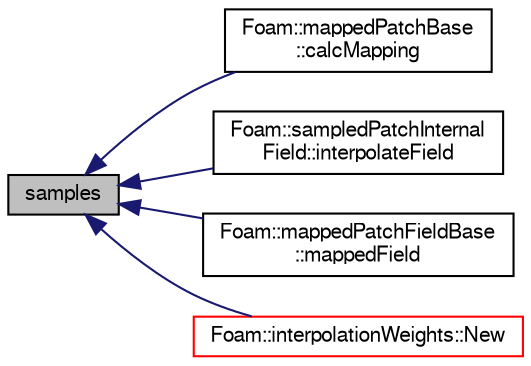 digraph "samples"
{
  bgcolor="transparent";
  edge [fontname="FreeSans",fontsize="10",labelfontname="FreeSans",labelfontsize="10"];
  node [fontname="FreeSans",fontsize="10",shape=record];
  rankdir="LR";
  Node1 [label="samples",height=0.2,width=0.4,color="black", fillcolor="grey75", style="filled" fontcolor="black"];
  Node1 -> Node2 [dir="back",color="midnightblue",fontsize="10",style="solid",fontname="FreeSans"];
  Node2 [label="Foam::mappedPatchBase\l::calcMapping",height=0.2,width=0.4,color="black",URL="$a01381.html#a855421729b0363f1d9b0341a153f12b1",tooltip="Calculate mapping. "];
  Node1 -> Node3 [dir="back",color="midnightblue",fontsize="10",style="solid",fontname="FreeSans"];
  Node3 [label="Foam::sampledPatchInternal\lField::interpolateField",height=0.2,width=0.4,color="black",URL="$a02166.html#aefd86b240db58e582111d07b68287113"];
  Node1 -> Node4 [dir="back",color="midnightblue",fontsize="10",style="solid",fontname="FreeSans"];
  Node4 [label="Foam::mappedPatchFieldBase\l::mappedField",height=0.2,width=0.4,color="black",URL="$a01382.html#af85b5ce63e4be45def690103f387de9a",tooltip="Map sampleField onto *this patch. "];
  Node1 -> Node5 [dir="back",color="midnightblue",fontsize="10",style="solid",fontname="FreeSans"];
  Node5 [label="Foam::interpolationWeights::New",height=0.2,width=0.4,color="red",URL="$a01125.html#a9c16f96eb264349faebd1e04f84fc996",tooltip="Return a reference to the selected interpolationWeights. "];
}
